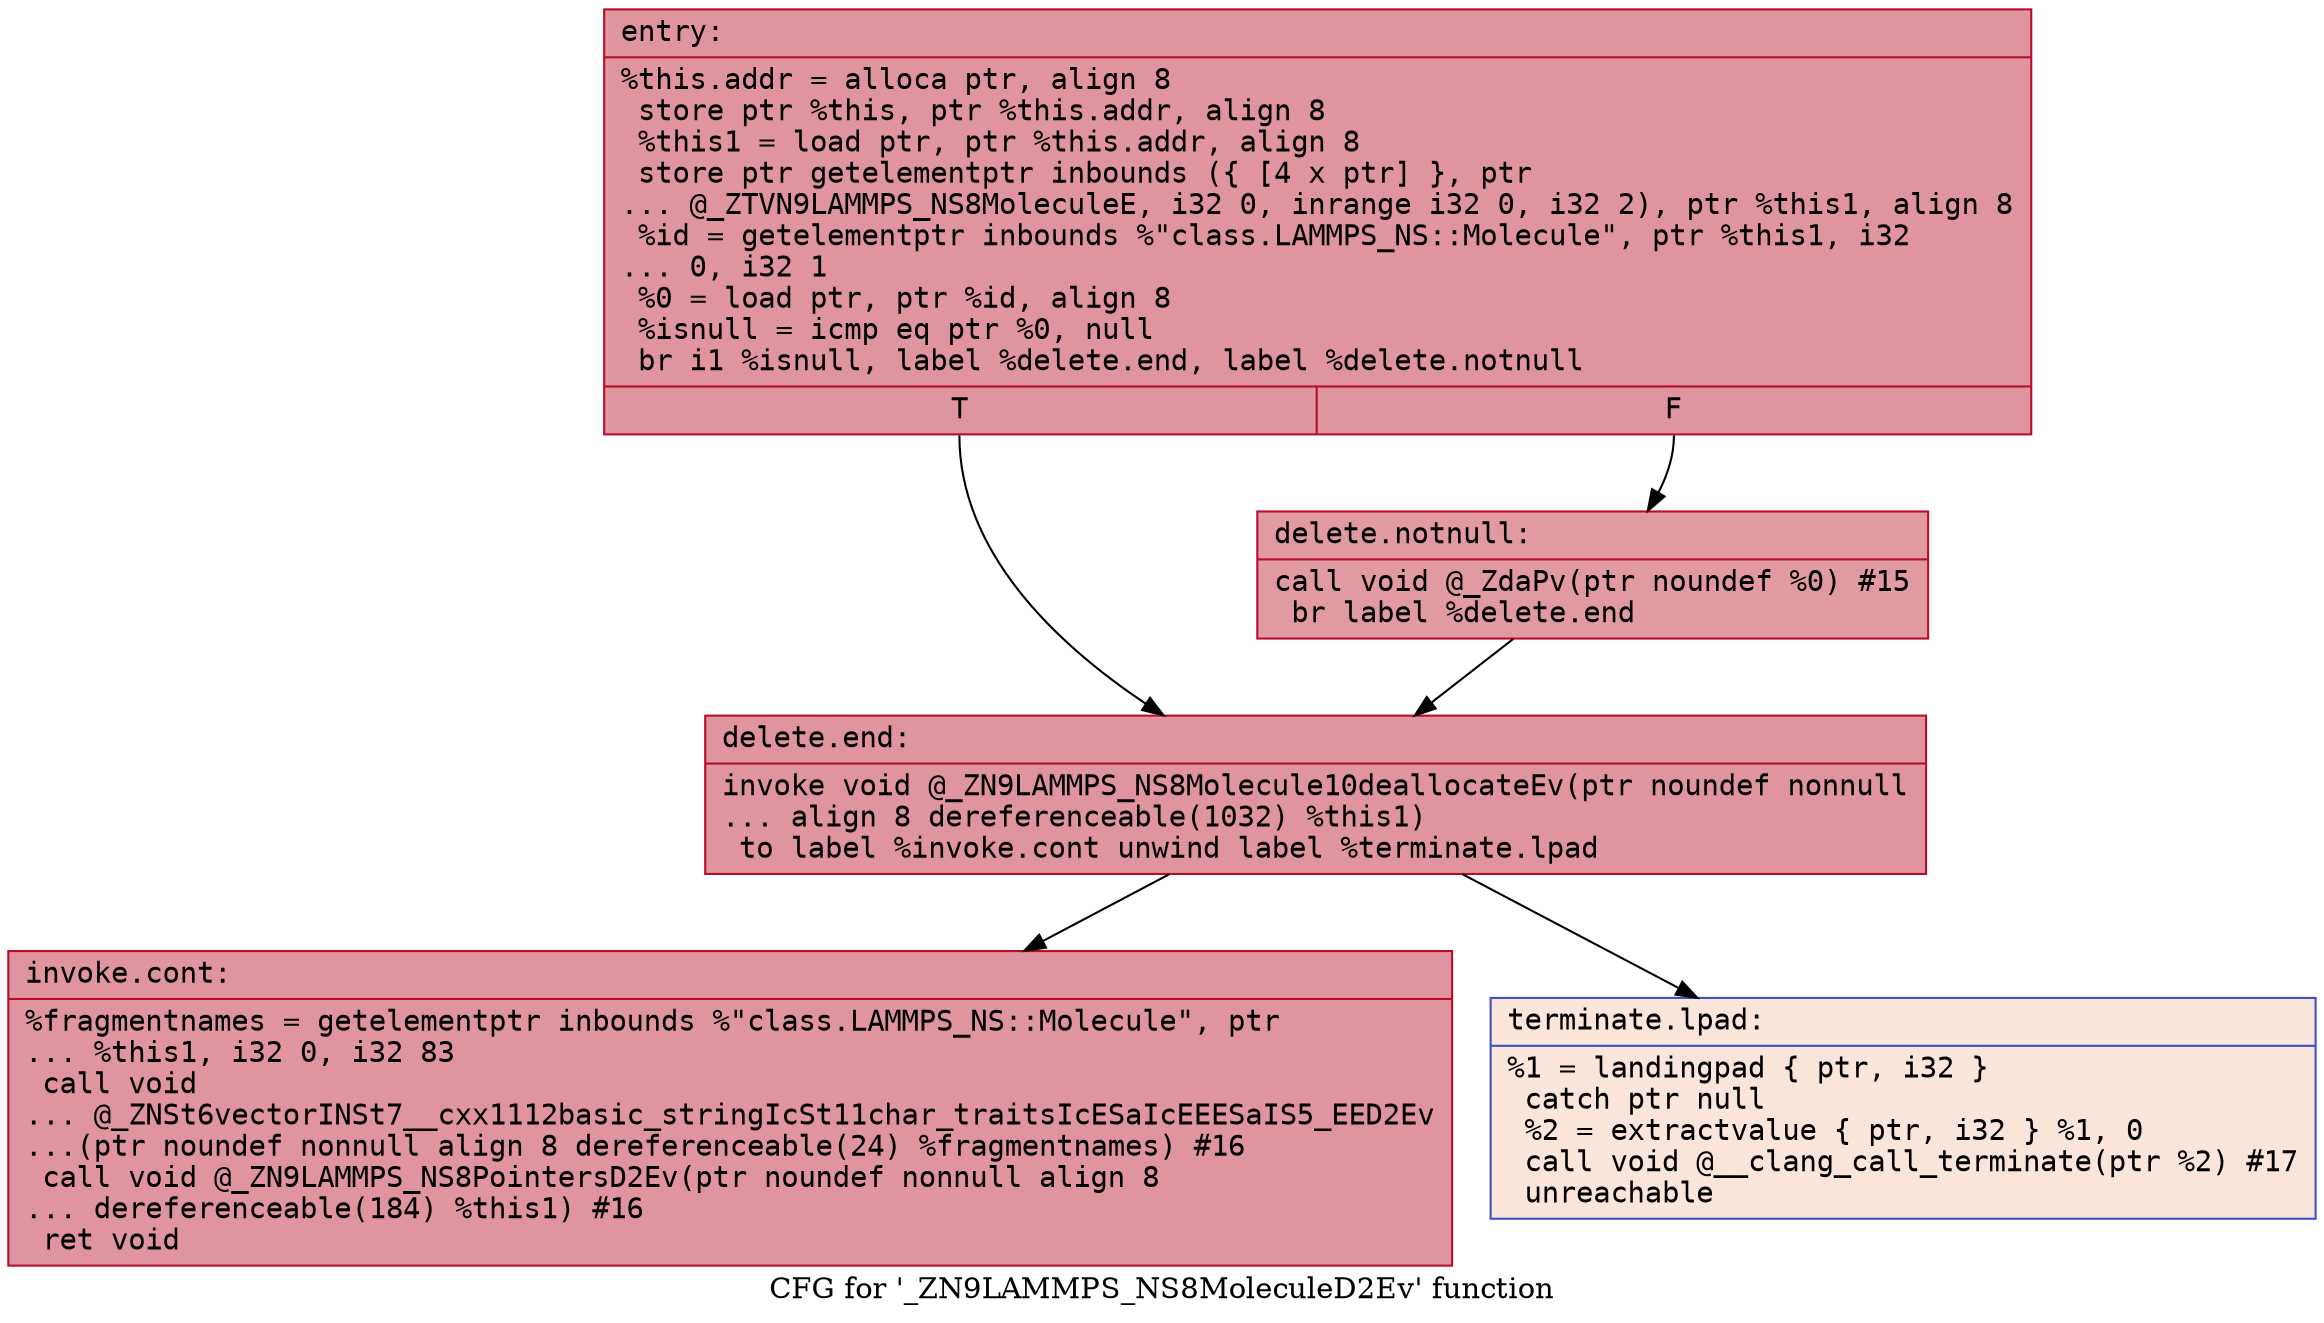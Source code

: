 digraph "CFG for '_ZN9LAMMPS_NS8MoleculeD2Ev' function" {
	label="CFG for '_ZN9LAMMPS_NS8MoleculeD2Ev' function";

	Node0x558e6086c880 [shape=record,color="#b70d28ff", style=filled, fillcolor="#b70d2870" fontname="Courier",label="{entry:\l|  %this.addr = alloca ptr, align 8\l  store ptr %this, ptr %this.addr, align 8\l  %this1 = load ptr, ptr %this.addr, align 8\l  store ptr getelementptr inbounds (\{ [4 x ptr] \}, ptr\l... @_ZTVN9LAMMPS_NS8MoleculeE, i32 0, inrange i32 0, i32 2), ptr %this1, align 8\l  %id = getelementptr inbounds %\"class.LAMMPS_NS::Molecule\", ptr %this1, i32\l... 0, i32 1\l  %0 = load ptr, ptr %id, align 8\l  %isnull = icmp eq ptr %0, null\l  br i1 %isnull, label %delete.end, label %delete.notnull\l|{<s0>T|<s1>F}}"];
	Node0x558e6086c880:s0 -> Node0x558e6086ccd0[tooltip="entry -> delete.end\nProbability 37.50%" ];
	Node0x558e6086c880:s1 -> Node0x558e6086cd20[tooltip="entry -> delete.notnull\nProbability 62.50%" ];
	Node0x558e6086cd20 [shape=record,color="#b70d28ff", style=filled, fillcolor="#bb1b2c70" fontname="Courier",label="{delete.notnull:\l|  call void @_ZdaPv(ptr noundef %0) #15\l  br label %delete.end\l}"];
	Node0x558e6086cd20 -> Node0x558e6086ccd0[tooltip="delete.notnull -> delete.end\nProbability 100.00%" ];
	Node0x558e6086ccd0 [shape=record,color="#b70d28ff", style=filled, fillcolor="#b70d2870" fontname="Courier",label="{delete.end:\l|  invoke void @_ZN9LAMMPS_NS8Molecule10deallocateEv(ptr noundef nonnull\l... align 8 dereferenceable(1032) %this1)\l          to label %invoke.cont unwind label %terminate.lpad\l}"];
	Node0x558e6086ccd0 -> Node0x558e6086cfc0[tooltip="delete.end -> invoke.cont\nProbability 100.00%" ];
	Node0x558e6086ccd0 -> Node0x558e6086d040[tooltip="delete.end -> terminate.lpad\nProbability 0.00%" ];
	Node0x558e6086cfc0 [shape=record,color="#b70d28ff", style=filled, fillcolor="#b70d2870" fontname="Courier",label="{invoke.cont:\l|  %fragmentnames = getelementptr inbounds %\"class.LAMMPS_NS::Molecule\", ptr\l... %this1, i32 0, i32 83\l  call void\l... @_ZNSt6vectorINSt7__cxx1112basic_stringIcSt11char_traitsIcESaIcEEESaIS5_EED2Ev\l...(ptr noundef nonnull align 8 dereferenceable(24) %fragmentnames) #16\l  call void @_ZN9LAMMPS_NS8PointersD2Ev(ptr noundef nonnull align 8\l... dereferenceable(184) %this1) #16\l  ret void\l}"];
	Node0x558e6086d040 [shape=record,color="#3d50c3ff", style=filled, fillcolor="#f4c5ad70" fontname="Courier",label="{terminate.lpad:\l|  %1 = landingpad \{ ptr, i32 \}\l          catch ptr null\l  %2 = extractvalue \{ ptr, i32 \} %1, 0\l  call void @__clang_call_terminate(ptr %2) #17\l  unreachable\l}"];
}
